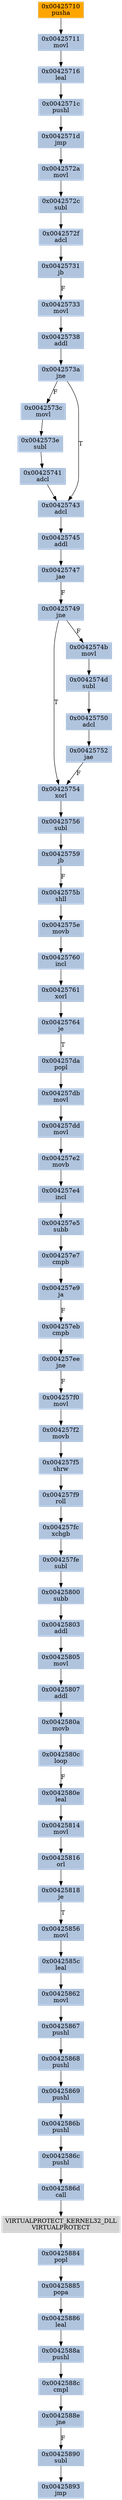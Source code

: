 strict digraph G {
	graph [bgcolor=transparent,
		name=G
	];
	node [color=lightsteelblue,
		fillcolor=lightsteelblue,
		shape=rectangle,
		style=filled
	];
	"0x004257dd"	[label="0x004257dd
movl"];
	"0x004257e2"	[label="0x004257e2
movb"];
	"0x004257dd" -> "0x004257e2"	[color="#000000"];
	"0x0042572a"	[label="0x0042572a
movl"];
	"0x0042572c"	[label="0x0042572c
subl"];
	"0x0042572a" -> "0x0042572c"	[color="#000000"];
	"0x0042575e"	[label="0x0042575e
movb"];
	"0x00425760"	[label="0x00425760
incl"];
	"0x0042575e" -> "0x00425760"	[color="#000000"];
	"0x0042586b"	[label="0x0042586b
pushl"];
	"0x0042586c"	[label="0x0042586c
pushl"];
	"0x0042586b" -> "0x0042586c"	[color="#000000"];
	"0x00425803"	[label="0x00425803
addl"];
	"0x00425805"	[label="0x00425805
movl"];
	"0x00425803" -> "0x00425805"	[color="#000000"];
	"0x0042573a"	[label="0x0042573a
jne"];
	"0x0042573c"	[label="0x0042573c
movl"];
	"0x0042573a" -> "0x0042573c"	[color="#000000",
		label=F];
	"0x00425743"	[label="0x00425743
adcl"];
	"0x0042573a" -> "0x00425743"	[color="#000000",
		label=T];
	"0x0042574d"	[label="0x0042574d
subl"];
	"0x00425750"	[label="0x00425750
adcl"];
	"0x0042574d" -> "0x00425750"	[color="#000000"];
	"0x00425807"	[label="0x00425807
addl"];
	"0x0042580a"	[label="0x0042580a
movb"];
	"0x00425807" -> "0x0042580a"	[color="#000000"];
	"0x00425733"	[label="0x00425733
movl"];
	"0x00425738"	[label="0x00425738
addl"];
	"0x00425733" -> "0x00425738"	[color="#000000"];
	"0x00425754"	[label="0x00425754
xorl"];
	"0x00425756"	[label="0x00425756
subl"];
	"0x00425754" -> "0x00425756"	[color="#000000"];
	"0x004257e7"	[label="0x004257e7
cmpb"];
	"0x004257e9"	[label="0x004257e9
ja"];
	"0x004257e7" -> "0x004257e9"	[color="#000000"];
	"0x004257f5"	[label="0x004257f5
shrw"];
	"0x004257f9"	[label="0x004257f9
roll"];
	"0x004257f5" -> "0x004257f9"	[color="#000000"];
	"0x00425886"	[label="0x00425886
leal"];
	"0x0042588a"	[label="0x0042588a
pushl"];
	"0x00425886" -> "0x0042588a"	[color="#000000"];
	"0x00425814"	[label="0x00425814
movl"];
	"0x00425816"	[label="0x00425816
orl"];
	"0x00425814" -> "0x00425816"	[color="#000000"];
	"0x00425752"	[label="0x00425752
jae"];
	"0x00425750" -> "0x00425752"	[color="#000000"];
	"0x00425716"	[label="0x00425716
leal"];
	"0x0042571c"	[label="0x0042571c
pushl"];
	"0x00425716" -> "0x0042571c"	[color="#000000"];
	"0x004257fc"	[label="0x004257fc
xchgb"];
	"0x004257f9" -> "0x004257fc"	[color="#000000"];
	"0x004257eb"	[label="0x004257eb
cmpb"];
	"0x004257ee"	[label="0x004257ee
jne"];
	"0x004257eb" -> "0x004257ee"	[color="#000000"];
	"0x0042571d"	[label="0x0042571d
jmp"];
	"0x0042571d" -> "0x0042572a"	[color="#000000"];
	"0x00425805" -> "0x00425807"	[color="#000000"];
	"0x004257e5"	[label="0x004257e5
subb"];
	"0x004257e5" -> "0x004257e7"	[color="#000000"];
	"0x00425764"	[label="0x00425764
je"];
	"0x004257da"	[label="0x004257da
popl"];
	"0x00425764" -> "0x004257da"	[color="#000000",
		label=T];
	"0x00425885"	[label="0x00425885
popa"];
	"0x00425885" -> "0x00425886"	[color="#000000"];
	"0x00425747"	[label="0x00425747
jae"];
	"0x00425749"	[label="0x00425749
jne"];
	"0x00425747" -> "0x00425749"	[color="#000000",
		label=F];
	"0x0042573e"	[label="0x0042573e
subl"];
	"0x00425741"	[label="0x00425741
adcl"];
	"0x0042573e" -> "0x00425741"	[color="#000000"];
	"0x004257e4"	[label="0x004257e4
incl"];
	"0x004257e2" -> "0x004257e4"	[color="#000000"];
	"0x00425869"	[label="0x00425869
pushl"];
	"0x00425869" -> "0x0042586b"	[color="#000000"];
	"0x00425868"	[label="0x00425868
pushl"];
	"0x00425868" -> "0x00425869"	[color="#000000"];
	"0x00425818"	[label="0x00425818
je"];
	"0x00425816" -> "0x00425818"	[color="#000000"];
	"0x00425749" -> "0x00425754"	[color="#000000",
		label=T];
	"0x0042574b"	[label="0x0042574b
movl"];
	"0x00425749" -> "0x0042574b"	[color="#000000",
		label=F];
	"0x00425893"	[label="0x00425893
jmp"];
	"0x0042580e"	[label="0x0042580e
leal"];
	"0x0042580e" -> "0x00425814"	[color="#000000"];
	"0x00425761"	[label="0x00425761
xorl"];
	"0x00425760" -> "0x00425761"	[color="#000000"];
	"0x0042571c" -> "0x0042571d"	[color="#000000"];
	"0x00425752" -> "0x00425754"	[color="#000000",
		label=F];
	"0x0042588e"	[label="0x0042588e
jne"];
	"0x00425890"	[label="0x00425890
subl"];
	"0x0042588e" -> "0x00425890"	[color="#000000",
		label=F];
	"0x00425711"	[label="0x00425711
movl"];
	"0x00425711" -> "0x00425716"	[color="#000000"];
	"0x0042572f"	[label="0x0042572f
adcl"];
	"0x0042572c" -> "0x0042572f"	[color="#000000"];
	"0x00425867"	[label="0x00425867
pushl"];
	"0x00425867" -> "0x00425868"	[color="#000000"];
	"0x004257db"	[label="0x004257db
movl"];
	"0x004257db" -> "0x004257dd"	[color="#000000"];
	"0x004257fe"	[label="0x004257fe
subl"];
	"0x004257fc" -> "0x004257fe"	[color="#000000"];
	"0x00425856"	[label="0x00425856
movl"];
	"0x00425818" -> "0x00425856"	[color="#000000",
		label=T];
	"0x0042580c"	[label="0x0042580c
loop"];
	"0x0042580a" -> "0x0042580c"	[color="#000000"];
	"0x004257f0"	[label="0x004257f0
movl"];
	"0x004257ee" -> "0x004257f0"	[color="#000000",
		label=F];
	"0x00425862"	[label="0x00425862
movl"];
	"0x00425862" -> "0x00425867"	[color="#000000"];
	"0x0042585c"	[label="0x0042585c
leal"];
	"0x0042585c" -> "0x00425862"	[color="#000000"];
	"0x0042575b"	[label="0x0042575b
shll"];
	"0x0042575b" -> "0x0042575e"	[color="#000000"];
	"0x00425759"	[label="0x00425759
jb"];
	"0x00425756" -> "0x00425759"	[color="#000000"];
	"0x00425738" -> "0x0042573a"	[color="#000000"];
	"0x00425731"	[label="0x00425731
jb"];
	"0x00425731" -> "0x00425733"	[color="#000000",
		label=F];
	"0x0042573c" -> "0x0042573e"	[color="#000000"];
	"0x004257e4" -> "0x004257e5"	[color="#000000"];
	"0x00425890" -> "0x00425893"	[color="#000000"];
	"0x0042588c"	[label="0x0042588c
cmpl"];
	"0x0042588a" -> "0x0042588c"	[color="#000000"];
	"0x004257da" -> "0x004257db"	[color="#000000"];
	VIRTUALPROTECT_KERNEL32_DLL	[color=lightgrey,
		fillcolor=lightgrey,
		label="VIRTUALPROTECT_KERNEL32_DLL
VIRTUALPROTECT"];
	"0x00425884"	[label="0x00425884
popl"];
	VIRTUALPROTECT_KERNEL32_DLL -> "0x00425884"	[color="#000000"];
	"0x00425800"	[label="0x00425800
subb"];
	"0x00425800" -> "0x00425803"	[color="#000000"];
	"0x004257e9" -> "0x004257eb"	[color="#000000",
		label=F];
	"0x00425761" -> "0x00425764"	[color="#000000"];
	"0x00425710"	[color=lightgrey,
		fillcolor=orange,
		label="0x00425710
pusha"];
	"0x00425710" -> "0x00425711"	[color="#000000"];
	"0x0042572f" -> "0x00425731"	[color="#000000"];
	"0x0042586d"	[label="0x0042586d
call"];
	"0x0042586d" -> VIRTUALPROTECT_KERNEL32_DLL	[color="#000000"];
	"0x00425759" -> "0x0042575b"	[color="#000000",
		label=F];
	"0x0042580c" -> "0x0042580e"	[color="#000000",
		label=F];
	"0x00425745"	[label="0x00425745
addl"];
	"0x00425745" -> "0x00425747"	[color="#000000"];
	"0x0042586c" -> "0x0042586d"	[color="#000000"];
	"0x00425741" -> "0x00425743"	[color="#000000"];
	"0x0042574b" -> "0x0042574d"	[color="#000000"];
	"0x00425856" -> "0x0042585c"	[color="#000000"];
	"0x00425884" -> "0x00425885"	[color="#000000"];
	"0x004257fe" -> "0x00425800"	[color="#000000"];
	"0x004257f2"	[label="0x004257f2
movb"];
	"0x004257f2" -> "0x004257f5"	[color="#000000"];
	"0x004257f0" -> "0x004257f2"	[color="#000000"];
	"0x0042588c" -> "0x0042588e"	[color="#000000"];
	"0x00425743" -> "0x00425745"	[color="#000000"];
}
